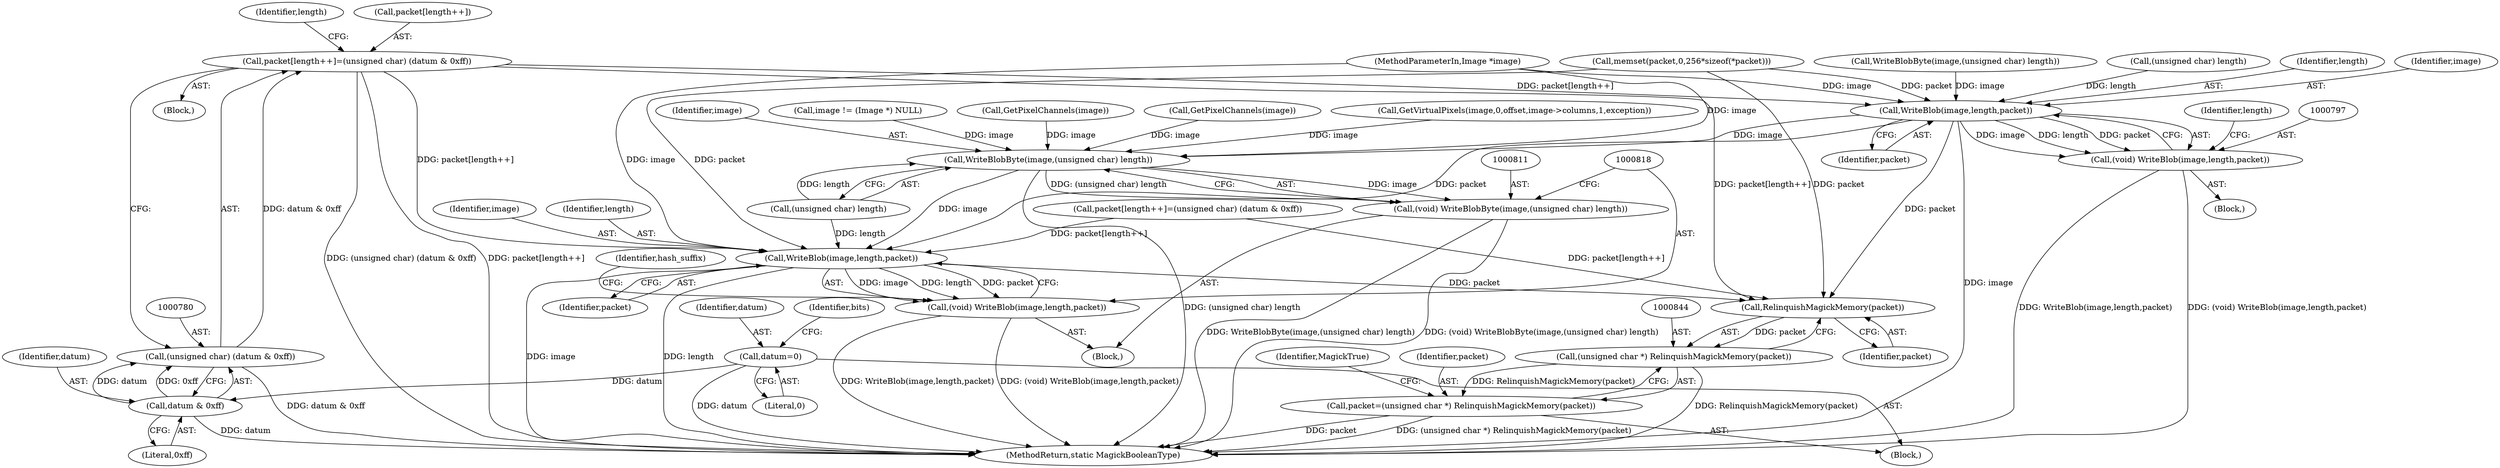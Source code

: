 digraph "0_ImageMagick6_61135001a625364e29bdce83832f043eebde7b5a_0@array" {
"1000774" [label="(Call,packet[length++]=(unsigned char) (datum & 0xff))"];
"1000779" [label="(Call,(unsigned char) (datum & 0xff))"];
"1000781" [label="(Call,datum & 0xff)"];
"1000410" [label="(Call,datum=0)"];
"1000798" [label="(Call,WriteBlob(image,length,packet))"];
"1000796" [label="(Call,(void) WriteBlob(image,length,packet))"];
"1000812" [label="(Call,WriteBlobByte(image,(unsigned char) length))"];
"1000810" [label="(Call,(void) WriteBlobByte(image,(unsigned char) length))"];
"1000819" [label="(Call,WriteBlob(image,length,packet))"];
"1000817" [label="(Call,(void) WriteBlob(image,length,packet))"];
"1000845" [label="(Call,RelinquishMagickMemory(packet))"];
"1000843" [label="(Call,(unsigned char *) RelinquishMagickMemory(packet))"];
"1000841" [label="(Call,packet=(unsigned char *) RelinquishMagickMemory(packet))"];
"1000848" [label="(Identifier,MagickTrue)"];
"1000810" [label="(Call,(void) WriteBlobByte(image,(unsigned char) length))"];
"1000781" [label="(Call,datum & 0xff)"];
"1000117" [label="(Block,)"];
"1000445" [label="(Call,GetVirtualPixels(image,0,offset,image->columns,1,exception))"];
"1000779" [label="(Call,(unsigned char) (datum & 0xff))"];
"1000412" [label="(Literal,0)"];
"1000791" [label="(Call,WriteBlobByte(image,(unsigned char) length))"];
"1000843" [label="(Call,(unsigned char *) RelinquishMagickMemory(packet))"];
"1000820" [label="(Identifier,image)"];
"1000845" [label="(Call,RelinquishMagickMemory(packet))"];
"1000793" [label="(Call,(unsigned char) length)"];
"1000817" [label="(Call,(void) WriteBlob(image,length,packet))"];
"1000800" [label="(Identifier,length)"];
"1000782" [label="(Identifier,datum)"];
"1000812" [label="(Call,WriteBlobByte(image,(unsigned char) length))"];
"1000813" [label="(Identifier,image)"];
"1000783" [label="(Literal,0xff)"];
"1000786" [label="(Identifier,length)"];
"1000411" [label="(Identifier,datum)"];
"1000803" [label="(Identifier,length)"];
"1000801" [label="(Identifier,packet)"];
"1000774" [label="(Call,packet[length++]=(unsigned char) (datum & 0xff))"];
"1000222" [label="(Call,image != (Image *) NULL)"];
"1000511" [label="(Call,GetPixelChannels(image))"];
"1000475" [label="(Call,GetPixelChannels(image))"];
"1000819" [label="(Call,WriteBlob(image,length,packet))"];
"1000846" [label="(Identifier,packet)"];
"1000798" [label="(Call,WriteBlob(image,length,packet))"];
"1000824" [label="(Identifier,hash_suffix)"];
"1000788" [label="(Block,)"];
"1000414" [label="(Identifier,bits)"];
"1000814" [label="(Call,(unsigned char) length)"];
"1000809" [label="(Block,)"];
"1000849" [label="(MethodReturn,static MagickBooleanType)"];
"1000821" [label="(Identifier,length)"];
"1000842" [label="(Identifier,packet)"];
"1000114" [label="(MethodParameterIn,Image *image)"];
"1000773" [label="(Block,)"];
"1000799" [label="(Identifier,image)"];
"1000410" [label="(Call,datum=0)"];
"1000796" [label="(Call,(void) WriteBlob(image,length,packet))"];
"1000343" [label="(Call,memset(packet,0,256*sizeof(*packet)))"];
"1000822" [label="(Identifier,packet)"];
"1000775" [label="(Call,packet[length++])"];
"1000841" [label="(Call,packet=(unsigned char *) RelinquishMagickMemory(packet))"];
"1000144" [label="(Call,packet[length++]=(unsigned char) (datum & 0xff))"];
"1000774" -> "1000773"  [label="AST: "];
"1000774" -> "1000779"  [label="CFG: "];
"1000775" -> "1000774"  [label="AST: "];
"1000779" -> "1000774"  [label="AST: "];
"1000786" -> "1000774"  [label="CFG: "];
"1000774" -> "1000849"  [label="DDG: (unsigned char) (datum & 0xff)"];
"1000774" -> "1000849"  [label="DDG: packet[length++]"];
"1000779" -> "1000774"  [label="DDG: datum & 0xff"];
"1000774" -> "1000798"  [label="DDG: packet[length++]"];
"1000774" -> "1000819"  [label="DDG: packet[length++]"];
"1000774" -> "1000845"  [label="DDG: packet[length++]"];
"1000779" -> "1000781"  [label="CFG: "];
"1000780" -> "1000779"  [label="AST: "];
"1000781" -> "1000779"  [label="AST: "];
"1000779" -> "1000849"  [label="DDG: datum & 0xff"];
"1000781" -> "1000779"  [label="DDG: datum"];
"1000781" -> "1000779"  [label="DDG: 0xff"];
"1000781" -> "1000783"  [label="CFG: "];
"1000782" -> "1000781"  [label="AST: "];
"1000783" -> "1000781"  [label="AST: "];
"1000781" -> "1000849"  [label="DDG: datum"];
"1000410" -> "1000781"  [label="DDG: datum"];
"1000410" -> "1000117"  [label="AST: "];
"1000410" -> "1000412"  [label="CFG: "];
"1000411" -> "1000410"  [label="AST: "];
"1000412" -> "1000410"  [label="AST: "];
"1000414" -> "1000410"  [label="CFG: "];
"1000410" -> "1000849"  [label="DDG: datum"];
"1000798" -> "1000796"  [label="AST: "];
"1000798" -> "1000801"  [label="CFG: "];
"1000799" -> "1000798"  [label="AST: "];
"1000800" -> "1000798"  [label="AST: "];
"1000801" -> "1000798"  [label="AST: "];
"1000796" -> "1000798"  [label="CFG: "];
"1000798" -> "1000849"  [label="DDG: image"];
"1000798" -> "1000796"  [label="DDG: image"];
"1000798" -> "1000796"  [label="DDG: length"];
"1000798" -> "1000796"  [label="DDG: packet"];
"1000791" -> "1000798"  [label="DDG: image"];
"1000114" -> "1000798"  [label="DDG: image"];
"1000793" -> "1000798"  [label="DDG: length"];
"1000343" -> "1000798"  [label="DDG: packet"];
"1000798" -> "1000812"  [label="DDG: image"];
"1000798" -> "1000819"  [label="DDG: packet"];
"1000798" -> "1000845"  [label="DDG: packet"];
"1000796" -> "1000788"  [label="AST: "];
"1000797" -> "1000796"  [label="AST: "];
"1000803" -> "1000796"  [label="CFG: "];
"1000796" -> "1000849"  [label="DDG: (void) WriteBlob(image,length,packet)"];
"1000796" -> "1000849"  [label="DDG: WriteBlob(image,length,packet)"];
"1000812" -> "1000810"  [label="AST: "];
"1000812" -> "1000814"  [label="CFG: "];
"1000813" -> "1000812"  [label="AST: "];
"1000814" -> "1000812"  [label="AST: "];
"1000810" -> "1000812"  [label="CFG: "];
"1000812" -> "1000849"  [label="DDG: (unsigned char) length"];
"1000812" -> "1000810"  [label="DDG: image"];
"1000812" -> "1000810"  [label="DDG: (unsigned char) length"];
"1000222" -> "1000812"  [label="DDG: image"];
"1000475" -> "1000812"  [label="DDG: image"];
"1000511" -> "1000812"  [label="DDG: image"];
"1000445" -> "1000812"  [label="DDG: image"];
"1000114" -> "1000812"  [label="DDG: image"];
"1000814" -> "1000812"  [label="DDG: length"];
"1000812" -> "1000819"  [label="DDG: image"];
"1000810" -> "1000809"  [label="AST: "];
"1000811" -> "1000810"  [label="AST: "];
"1000818" -> "1000810"  [label="CFG: "];
"1000810" -> "1000849"  [label="DDG: (void) WriteBlobByte(image,(unsigned char) length)"];
"1000810" -> "1000849"  [label="DDG: WriteBlobByte(image,(unsigned char) length)"];
"1000819" -> "1000817"  [label="AST: "];
"1000819" -> "1000822"  [label="CFG: "];
"1000820" -> "1000819"  [label="AST: "];
"1000821" -> "1000819"  [label="AST: "];
"1000822" -> "1000819"  [label="AST: "];
"1000817" -> "1000819"  [label="CFG: "];
"1000819" -> "1000849"  [label="DDG: image"];
"1000819" -> "1000849"  [label="DDG: length"];
"1000819" -> "1000817"  [label="DDG: image"];
"1000819" -> "1000817"  [label="DDG: length"];
"1000819" -> "1000817"  [label="DDG: packet"];
"1000114" -> "1000819"  [label="DDG: image"];
"1000814" -> "1000819"  [label="DDG: length"];
"1000343" -> "1000819"  [label="DDG: packet"];
"1000144" -> "1000819"  [label="DDG: packet[length++]"];
"1000819" -> "1000845"  [label="DDG: packet"];
"1000817" -> "1000809"  [label="AST: "];
"1000818" -> "1000817"  [label="AST: "];
"1000824" -> "1000817"  [label="CFG: "];
"1000817" -> "1000849"  [label="DDG: (void) WriteBlob(image,length,packet)"];
"1000817" -> "1000849"  [label="DDG: WriteBlob(image,length,packet)"];
"1000845" -> "1000843"  [label="AST: "];
"1000845" -> "1000846"  [label="CFG: "];
"1000846" -> "1000845"  [label="AST: "];
"1000843" -> "1000845"  [label="CFG: "];
"1000845" -> "1000843"  [label="DDG: packet"];
"1000343" -> "1000845"  [label="DDG: packet"];
"1000144" -> "1000845"  [label="DDG: packet[length++]"];
"1000843" -> "1000841"  [label="AST: "];
"1000844" -> "1000843"  [label="AST: "];
"1000841" -> "1000843"  [label="CFG: "];
"1000843" -> "1000849"  [label="DDG: RelinquishMagickMemory(packet)"];
"1000843" -> "1000841"  [label="DDG: RelinquishMagickMemory(packet)"];
"1000841" -> "1000117"  [label="AST: "];
"1000842" -> "1000841"  [label="AST: "];
"1000848" -> "1000841"  [label="CFG: "];
"1000841" -> "1000849"  [label="DDG: (unsigned char *) RelinquishMagickMemory(packet)"];
"1000841" -> "1000849"  [label="DDG: packet"];
}
